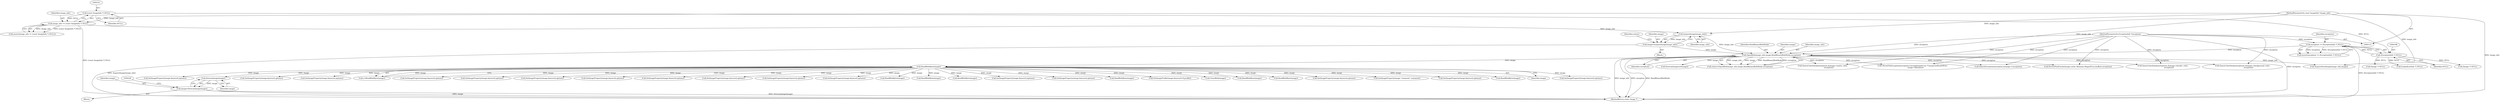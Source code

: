 digraph "0_ImageMagick_f6e9d0d9955e85bdd7540b251cd50d598dacc5e6_36@pointer" {
"1000222" [label="(Call,DestroyImage(image))"];
"1000213" [label="(Call,ReadBlobByte(image))"];
"1000182" [label="(Call,OpenBlob(image_info,image,ReadBinaryBlobMode,exception))"];
"1000178" [label="(Call,AcquireImage(image_info))"];
"1000138" [label="(Call,image_info != (const ImageInfo *) NULL)"];
"1000116" [label="(MethodParameterIn,const ImageInfo *image_info)"];
"1000140" [label="(Call,(const ImageInfo *) NULL)"];
"1000176" [label="(Call,image=AcquireImage(image_info))"];
"1000165" [label="(Call,exception != (ExceptionInfo *) NULL)"];
"1000117" [label="(MethodParameterIn,ExceptionInfo *exception)"];
"1000167" [label="(Call,(ExceptionInfo *) NULL)"];
"1000220" [label="(Call,image=DestroyImage(image))"];
"1001401" [label="(Call,SetImageProperty(image,keyword,options))"];
"1000182" [label="(Call,OpenBlob(image_info,image,ReadBinaryBlobMode,exception))"];
"1000139" [label="(Identifier,image_info)"];
"1000166" [label="(Identifier,exception)"];
"1000845" [label="(Call,SetImageProperty(image,keyword,options))"];
"1000197" [label="(Call,(Image *) NULL)"];
"1002379" [label="(Call,PersistPixelCache(image,cache_filename,MagickTrue,&offset,exception))"];
"1000490" [label="(Call,ReadBlobByte(image))"];
"1000220" [label="(Call,image=DestroyImage(image))"];
"1002412" [label="(Call,AcquireNextImage(image_info,image))"];
"1000221" [label="(Identifier,image)"];
"1000246" [label="(Call,(LinkedListInfo *) NULL)"];
"1001388" [label="(Call,SetImageProfile(image,keyword+8,profile))"];
"1002454" [label="(Call,CloseBlob(image))"];
"1000186" [label="(Identifier,exception)"];
"1002318" [label="(Call,ThrowFileException(exception,CorruptImageError,\"UnexpectedEndOfFile\",\n          image->filename))"];
"1000177" [label="(Identifier,image)"];
"1000223" [label="(Identifier,image)"];
"1000194" [label="(Call,DestroyImageList(image))"];
"1000137" [label="(Call,assert(image_info != (const ImageInfo *) NULL))"];
"1000167" [label="(Call,(ExceptionInfo *) NULL)"];
"1000222" [label="(Call,DestroyImage(image))"];
"1000180" [label="(Call,status=OpenBlob(image_info,image,ReadBinaryBlobMode,exception))"];
"1001794" [label="(Call,ReadBlobByte(image))"];
"1002459" [label="(MethodReturn,static Image *)"];
"1000225" [label="(Call,(Image *) NULL)"];
"1000117" [label="(MethodParameterIn,ExceptionInfo *exception)"];
"1000213" [label="(Call,ReadBlobByte(image))"];
"1001802" [label="(Call,ReadBlobByte(image))"];
"1002368" [label="(Call,InheritException(exception,&image->exception))"];
"1000140" [label="(Call,(const ImageInfo *) NULL)"];
"1000165" [label="(Call,exception != (ExceptionInfo *) NULL)"];
"1001050" [label="(Call,SetImageProperty(image,keyword,options))"];
"1001146" [label="(Call,QueryColorDatabase(options,&image->matte_color,\n                      exception))"];
"1000184" [label="(Identifier,image)"];
"1000219" [label="(Block,)"];
"1000406" [label="(Call,SetImageProperty(image,\"comment\",comment))"];
"1001559" [label="(Call,SetImageProperty(image,keyword,options))"];
"1000716" [label="(Call,QueryColorDatabase(options,&image->border_color,\n                      exception))"];
"1000142" [label="(Identifier,NULL)"];
"1000479" [label="(Call,ReadBlobByte(image))"];
"1000138" [label="(Call,image_info != (const ImageInfo *) NULL)"];
"1000214" [label="(Identifier,image)"];
"1000118" [label="(Block,)"];
"1000164" [label="(Call,assert(exception != (ExceptionInfo *) NULL))"];
"1001274" [label="(Call,SetImageProperty(image,keyword,options))"];
"1001210" [label="(Call,SetImageProperty(image,keyword,options))"];
"1001697" [label="(Call,SetImageProperty(image,keyword,options))"];
"1000726" [label="(Call,SetImageProperty(image,keyword,options))"];
"1000211" [label="(Call,c=ReadBlobByte(image))"];
"1000183" [label="(Identifier,image_info)"];
"1000169" [label="(Identifier,NULL)"];
"1001088" [label="(Call,SetImageProperty(image,keyword,options))"];
"1000178" [label="(Call,AcquireImage(image_info))"];
"1000966" [label="(Call,SetImageProperty(image,keyword,options))"];
"1001583" [label="(Call,SetImageProperty(image,keyword,options))"];
"1001660" [label="(Call,SetImageProperty(image,keyword,options))"];
"1000116" [label="(MethodParameterIn,const ImageInfo *image_info)"];
"1000179" [label="(Identifier,image_info)"];
"1000176" [label="(Call,image=AcquireImage(image_info))"];
"1000642" [label="(Call,QueryColorDatabase(options,&image->background_color,\n                      exception))"];
"1000910" [label="(Call,SetImageProperty(image,keyword,options))"];
"1001773" [label="(Call,SetImageProperty(image,keyword,options))"];
"1001425" [label="(Call,SetImageProperty(image,keyword,options))"];
"1000185" [label="(Identifier,ReadBinaryBlobMode)"];
"1001764" [label="(Call,SetImageProperty(image,keyword,options))"];
"1000456" [label="(Call,ReadBlobByte(image))"];
"1001781" [label="(Call,ReadBlobByte(image))"];
"1000181" [label="(Identifier,status)"];
"1000318" [label="(Call,ReadBlobByte(image))"];
"1000222" -> "1000220"  [label="AST: "];
"1000222" -> "1000223"  [label="CFG: "];
"1000223" -> "1000222"  [label="AST: "];
"1000220" -> "1000222"  [label="CFG: "];
"1000222" -> "1000220"  [label="DDG: image"];
"1000213" -> "1000222"  [label="DDG: image"];
"1000213" -> "1000211"  [label="AST: "];
"1000213" -> "1000214"  [label="CFG: "];
"1000214" -> "1000213"  [label="AST: "];
"1000211" -> "1000213"  [label="CFG: "];
"1000213" -> "1000211"  [label="DDG: image"];
"1000182" -> "1000213"  [label="DDG: image"];
"1000213" -> "1000318"  [label="DDG: image"];
"1000213" -> "1000406"  [label="DDG: image"];
"1000213" -> "1000456"  [label="DDG: image"];
"1000213" -> "1000479"  [label="DDG: image"];
"1000213" -> "1000490"  [label="DDG: image"];
"1000213" -> "1000726"  [label="DDG: image"];
"1000213" -> "1000845"  [label="DDG: image"];
"1000213" -> "1000910"  [label="DDG: image"];
"1000213" -> "1000966"  [label="DDG: image"];
"1000213" -> "1001050"  [label="DDG: image"];
"1000213" -> "1001088"  [label="DDG: image"];
"1000213" -> "1001210"  [label="DDG: image"];
"1000213" -> "1001274"  [label="DDG: image"];
"1000213" -> "1001388"  [label="DDG: image"];
"1000213" -> "1001401"  [label="DDG: image"];
"1000213" -> "1001425"  [label="DDG: image"];
"1000213" -> "1001559"  [label="DDG: image"];
"1000213" -> "1001583"  [label="DDG: image"];
"1000213" -> "1001660"  [label="DDG: image"];
"1000213" -> "1001697"  [label="DDG: image"];
"1000213" -> "1001764"  [label="DDG: image"];
"1000213" -> "1001773"  [label="DDG: image"];
"1000213" -> "1001781"  [label="DDG: image"];
"1000213" -> "1001794"  [label="DDG: image"];
"1000213" -> "1001802"  [label="DDG: image"];
"1000213" -> "1002454"  [label="DDG: image"];
"1000182" -> "1000180"  [label="AST: "];
"1000182" -> "1000186"  [label="CFG: "];
"1000183" -> "1000182"  [label="AST: "];
"1000184" -> "1000182"  [label="AST: "];
"1000185" -> "1000182"  [label="AST: "];
"1000186" -> "1000182"  [label="AST: "];
"1000180" -> "1000182"  [label="CFG: "];
"1000182" -> "1002459"  [label="DDG: exception"];
"1000182" -> "1002459"  [label="DDG: ReadBinaryBlobMode"];
"1000182" -> "1002459"  [label="DDG: image_info"];
"1000182" -> "1000180"  [label="DDG: image_info"];
"1000182" -> "1000180"  [label="DDG: image"];
"1000182" -> "1000180"  [label="DDG: ReadBinaryBlobMode"];
"1000182" -> "1000180"  [label="DDG: exception"];
"1000178" -> "1000182"  [label="DDG: image_info"];
"1000116" -> "1000182"  [label="DDG: image_info"];
"1000176" -> "1000182"  [label="DDG: image"];
"1000165" -> "1000182"  [label="DDG: exception"];
"1000117" -> "1000182"  [label="DDG: exception"];
"1000182" -> "1000194"  [label="DDG: image"];
"1000182" -> "1000642"  [label="DDG: exception"];
"1000182" -> "1000716"  [label="DDG: exception"];
"1000182" -> "1001146"  [label="DDG: exception"];
"1000182" -> "1002318"  [label="DDG: exception"];
"1000182" -> "1002368"  [label="DDG: exception"];
"1000182" -> "1002379"  [label="DDG: exception"];
"1000182" -> "1002412"  [label="DDG: image_info"];
"1000178" -> "1000176"  [label="AST: "];
"1000178" -> "1000179"  [label="CFG: "];
"1000179" -> "1000178"  [label="AST: "];
"1000176" -> "1000178"  [label="CFG: "];
"1000178" -> "1000176"  [label="DDG: image_info"];
"1000138" -> "1000178"  [label="DDG: image_info"];
"1000116" -> "1000178"  [label="DDG: image_info"];
"1000138" -> "1000137"  [label="AST: "];
"1000138" -> "1000140"  [label="CFG: "];
"1000139" -> "1000138"  [label="AST: "];
"1000140" -> "1000138"  [label="AST: "];
"1000137" -> "1000138"  [label="CFG: "];
"1000138" -> "1002459"  [label="DDG: (const ImageInfo *) NULL"];
"1000138" -> "1000137"  [label="DDG: image_info"];
"1000138" -> "1000137"  [label="DDG: (const ImageInfo *) NULL"];
"1000116" -> "1000138"  [label="DDG: image_info"];
"1000140" -> "1000138"  [label="DDG: NULL"];
"1000116" -> "1000115"  [label="AST: "];
"1000116" -> "1002459"  [label="DDG: image_info"];
"1000116" -> "1002412"  [label="DDG: image_info"];
"1000140" -> "1000142"  [label="CFG: "];
"1000141" -> "1000140"  [label="AST: "];
"1000142" -> "1000140"  [label="AST: "];
"1000140" -> "1000167"  [label="DDG: NULL"];
"1000176" -> "1000118"  [label="AST: "];
"1000177" -> "1000176"  [label="AST: "];
"1000181" -> "1000176"  [label="CFG: "];
"1000176" -> "1002459"  [label="DDG: AcquireImage(image_info)"];
"1000165" -> "1000164"  [label="AST: "];
"1000165" -> "1000167"  [label="CFG: "];
"1000166" -> "1000165"  [label="AST: "];
"1000167" -> "1000165"  [label="AST: "];
"1000164" -> "1000165"  [label="CFG: "];
"1000165" -> "1002459"  [label="DDG: (ExceptionInfo *) NULL"];
"1000165" -> "1000164"  [label="DDG: exception"];
"1000165" -> "1000164"  [label="DDG: (ExceptionInfo *) NULL"];
"1000117" -> "1000165"  [label="DDG: exception"];
"1000167" -> "1000165"  [label="DDG: NULL"];
"1000117" -> "1000115"  [label="AST: "];
"1000117" -> "1002459"  [label="DDG: exception"];
"1000117" -> "1000642"  [label="DDG: exception"];
"1000117" -> "1000716"  [label="DDG: exception"];
"1000117" -> "1001146"  [label="DDG: exception"];
"1000117" -> "1002318"  [label="DDG: exception"];
"1000117" -> "1002368"  [label="DDG: exception"];
"1000117" -> "1002379"  [label="DDG: exception"];
"1000167" -> "1000169"  [label="CFG: "];
"1000168" -> "1000167"  [label="AST: "];
"1000169" -> "1000167"  [label="AST: "];
"1000167" -> "1000197"  [label="DDG: NULL"];
"1000167" -> "1000225"  [label="DDG: NULL"];
"1000167" -> "1000246"  [label="DDG: NULL"];
"1000220" -> "1000219"  [label="AST: "];
"1000221" -> "1000220"  [label="AST: "];
"1000226" -> "1000220"  [label="CFG: "];
"1000220" -> "1002459"  [label="DDG: image"];
"1000220" -> "1002459"  [label="DDG: DestroyImage(image)"];
}
